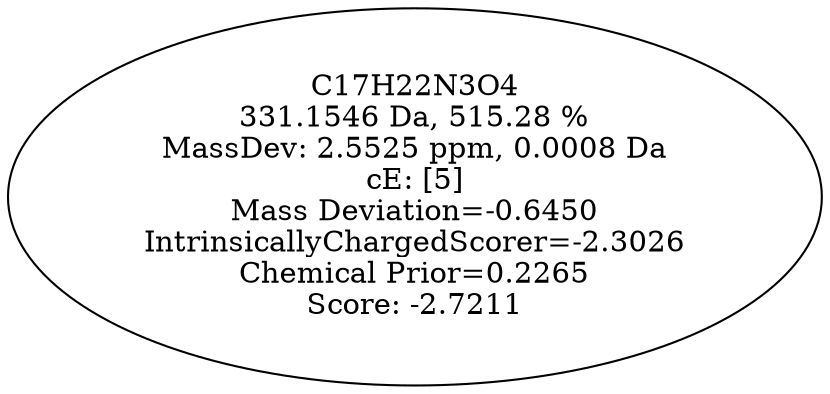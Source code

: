 strict digraph {
v1 [label="C17H22N3O4\n331.1546 Da, 515.28 %\nMassDev: 2.5525 ppm, 0.0008 Da\ncE: [5]\nMass Deviation=-0.6450\nIntrinsicallyChargedScorer=-2.3026\nChemical Prior=0.2265\nScore: -2.7211"];
}